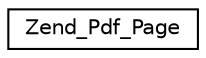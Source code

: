 digraph G
{
  edge [fontname="Helvetica",fontsize="10",labelfontname="Helvetica",labelfontsize="10"];
  node [fontname="Helvetica",fontsize="10",shape=record];
  rankdir="LR";
  Node1 [label="Zend_Pdf_Page",height=0.2,width=0.4,color="black", fillcolor="white", style="filled",URL="$class_zend___pdf___page.html"];
}
